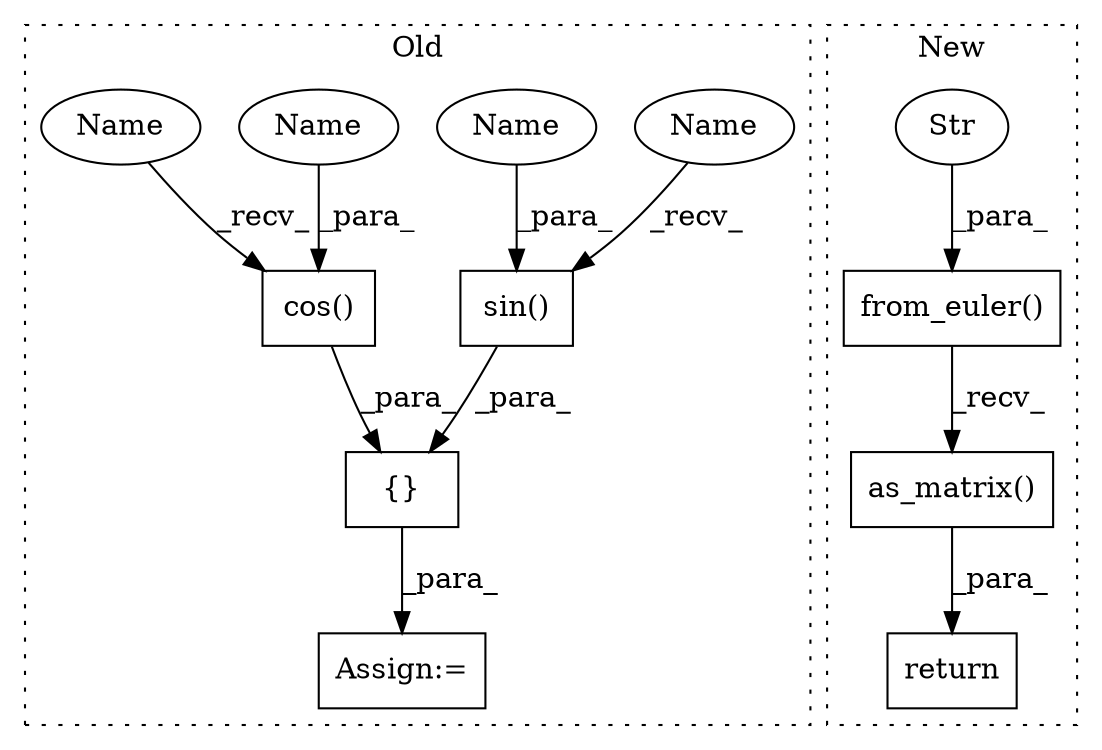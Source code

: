 digraph G {
subgraph cluster0 {
1 [label="cos()" a="75" s="456,464" l="7,1" shape="box"];
3 [label="sin()" a="75" s="467,475" l="7,1" shape="box"];
4 [label="Assign:=" a="68" s="452" l="3" shape="box"];
5 [label="{}" a="59" s="455,476" l="1,0" shape="box"];
9 [label="Name" a="87" s="467" l="2" shape="ellipse"];
10 [label="Name" a="87" s="456" l="2" shape="ellipse"];
11 [label="Name" a="87" s="474" l="1" shape="ellipse"];
12 [label="Name" a="87" s="463" l="1" shape="ellipse"];
label = "Old";
style="dotted";
}
subgraph cluster1 {
2 [label="return" a="93" s="569" l="7" shape="box"];
6 [label="from_euler()" a="75" s="576,602" l="20,1" shape="box"];
7 [label="Str" a="66" s="596" l="3" shape="ellipse"];
8 [label="as_matrix()" a="75" s="576" l="39" shape="box"];
label = "New";
style="dotted";
}
1 -> 5 [label="_para_"];
3 -> 5 [label="_para_"];
5 -> 4 [label="_para_"];
6 -> 8 [label="_recv_"];
7 -> 6 [label="_para_"];
8 -> 2 [label="_para_"];
9 -> 3 [label="_recv_"];
10 -> 1 [label="_recv_"];
11 -> 3 [label="_para_"];
12 -> 1 [label="_para_"];
}